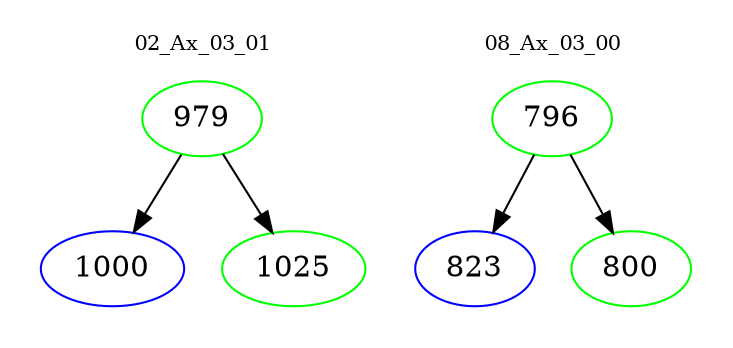 digraph{
subgraph cluster_0 {
color = white
label = "02_Ax_03_01";
fontsize=10;
T0_979 [label="979", color="green"]
T0_979 -> T0_1000 [color="black"]
T0_1000 [label="1000", color="blue"]
T0_979 -> T0_1025 [color="black"]
T0_1025 [label="1025", color="green"]
}
subgraph cluster_1 {
color = white
label = "08_Ax_03_00";
fontsize=10;
T1_796 [label="796", color="green"]
T1_796 -> T1_823 [color="black"]
T1_823 [label="823", color="blue"]
T1_796 -> T1_800 [color="black"]
T1_800 [label="800", color="green"]
}
}
